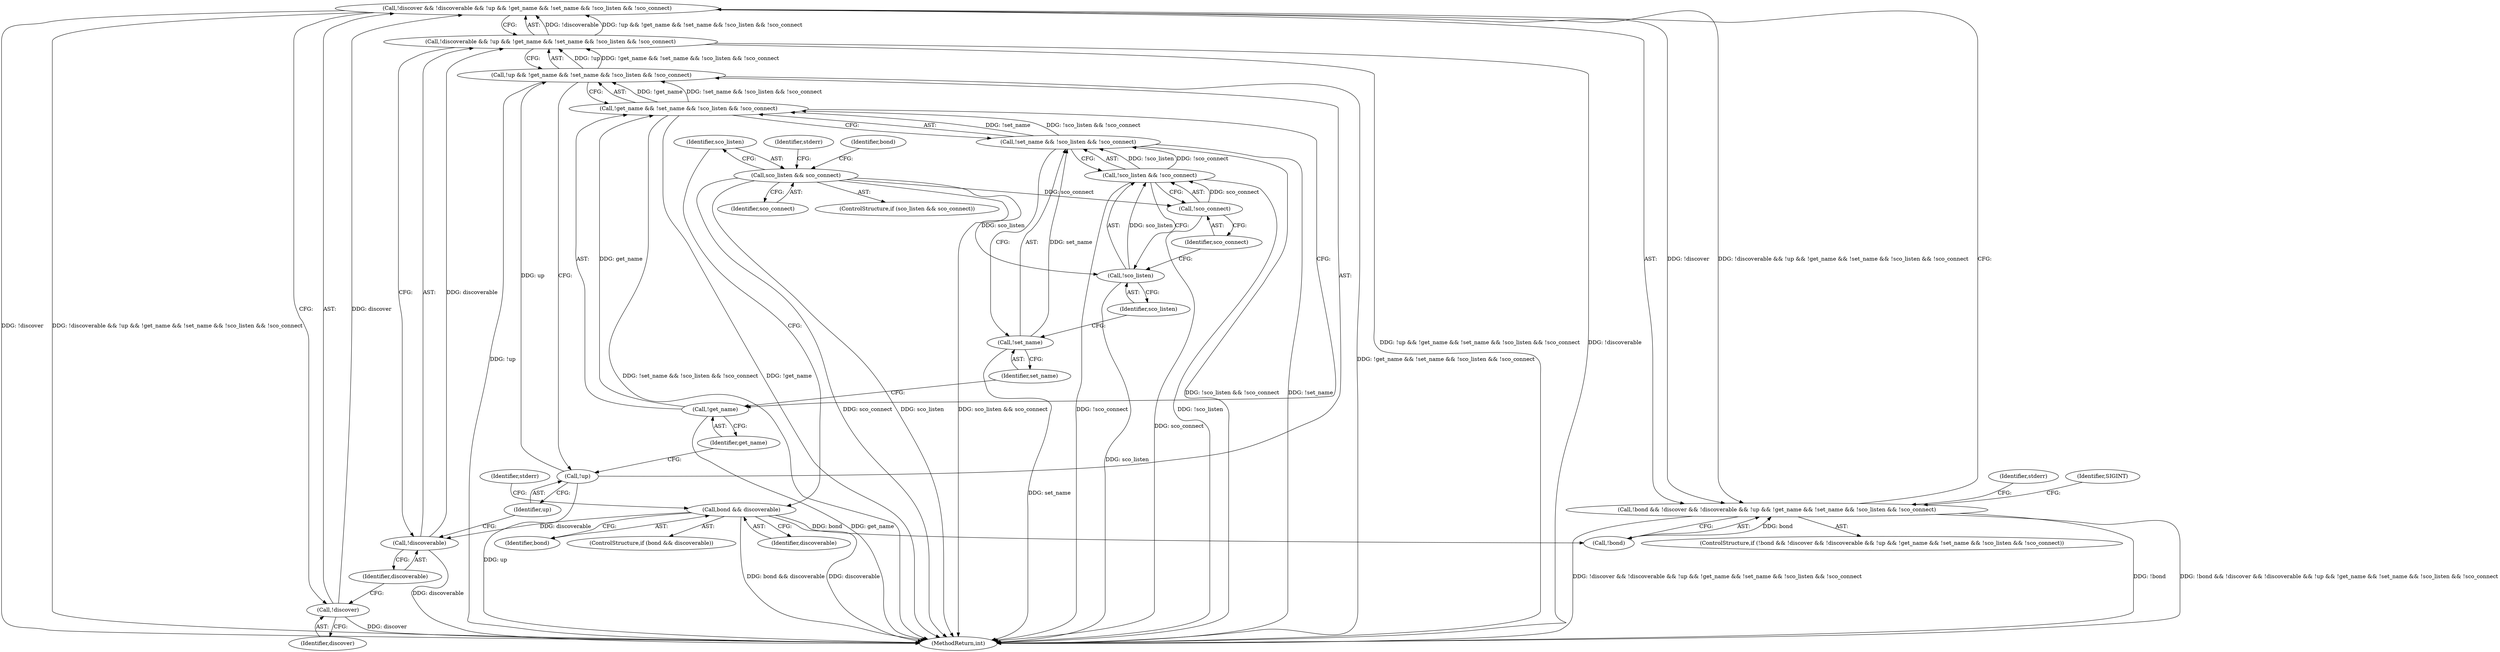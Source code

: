 digraph "0_Android_37c88107679d36c419572732b4af6e18bb2f7dce_6@API" {
"1000143" [label="(Call,!discover && !discoverable && !up && !get_name && !set_name && !sco_listen && !sco_connect)"];
"1000144" [label="(Call,!discover)"];
"1000146" [label="(Call,!discoverable && !up && !get_name && !set_name && !sco_listen && !sco_connect)"];
"1000147" [label="(Call,!discoverable)"];
"1000116" [label="(Call,bond && discoverable)"];
"1000149" [label="(Call,!up && !get_name && !set_name && !sco_listen && !sco_connect)"];
"1000150" [label="(Call,!up)"];
"1000152" [label="(Call,!get_name && !set_name && !sco_listen && !sco_connect)"];
"1000153" [label="(Call,!get_name)"];
"1000155" [label="(Call,!set_name && !sco_listen && !sco_connect)"];
"1000156" [label="(Call,!set_name)"];
"1000158" [label="(Call,!sco_listen && !sco_connect)"];
"1000159" [label="(Call,!sco_listen)"];
"1000128" [label="(Call,sco_listen && sco_connect)"];
"1000161" [label="(Call,!sco_connect)"];
"1000140" [label="(Call,!bond && !discover && !discoverable && !up && !get_name && !set_name && !sco_listen && !sco_connect)"];
"1000165" [label="(Identifier,stderr)"];
"1000140" [label="(Call,!bond && !discover && !discoverable && !up && !get_name && !set_name && !sco_listen && !sco_connect)"];
"1000146" [label="(Call,!discoverable && !up && !get_name && !set_name && !sco_listen && !sco_connect)"];
"1000139" [label="(ControlStructure,if (!bond && !discover && !discoverable && !up && !get_name && !set_name && !sco_listen && !sco_connect))"];
"1000116" [label="(Call,bond && discoverable)"];
"1000174" [label="(Identifier,SIGINT)"];
"1000152" [label="(Call,!get_name && !set_name && !sco_listen && !sco_connect)"];
"1000144" [label="(Call,!discover)"];
"1000148" [label="(Identifier,discoverable)"];
"1000118" [label="(Identifier,discoverable)"];
"1000160" [label="(Identifier,sco_listen)"];
"1000147" [label="(Call,!discoverable)"];
"1000128" [label="(Call,sco_listen && sco_connect)"];
"1000158" [label="(Call,!sco_listen && !sco_connect)"];
"1000133" [label="(Identifier,stderr)"];
"1000154" [label="(Identifier,get_name)"];
"1000151" [label="(Identifier,up)"];
"1000150" [label="(Call,!up)"];
"1000115" [label="(ControlStructure,if (bond && discoverable))"];
"1000129" [label="(Identifier,sco_listen)"];
"1000149" [label="(Call,!up && !get_name && !set_name && !sco_listen && !sco_connect)"];
"1000153" [label="(Call,!get_name)"];
"1000121" [label="(Identifier,stderr)"];
"1000143" [label="(Call,!discover && !discoverable && !up && !get_name && !set_name && !sco_listen && !sco_connect)"];
"1000162" [label="(Identifier,sco_connect)"];
"1000142" [label="(Identifier,bond)"];
"1000155" [label="(Call,!set_name && !sco_listen && !sco_connect)"];
"1000130" [label="(Identifier,sco_connect)"];
"1000157" [label="(Identifier,set_name)"];
"1000161" [label="(Call,!sco_connect)"];
"1000156" [label="(Call,!set_name)"];
"1000578" [label="(MethodReturn,int)"];
"1000127" [label="(ControlStructure,if (sco_listen && sco_connect))"];
"1000141" [label="(Call,!bond)"];
"1000117" [label="(Identifier,bond)"];
"1000159" [label="(Call,!sco_listen)"];
"1000145" [label="(Identifier,discover)"];
"1000143" -> "1000140"  [label="AST: "];
"1000143" -> "1000144"  [label="CFG: "];
"1000143" -> "1000146"  [label="CFG: "];
"1000144" -> "1000143"  [label="AST: "];
"1000146" -> "1000143"  [label="AST: "];
"1000140" -> "1000143"  [label="CFG: "];
"1000143" -> "1000578"  [label="DDG: !discover"];
"1000143" -> "1000578"  [label="DDG: !discoverable && !up && !get_name && !set_name && !sco_listen && !sco_connect"];
"1000143" -> "1000140"  [label="DDG: !discover"];
"1000143" -> "1000140"  [label="DDG: !discoverable && !up && !get_name && !set_name && !sco_listen && !sco_connect"];
"1000144" -> "1000143"  [label="DDG: discover"];
"1000146" -> "1000143"  [label="DDG: !discoverable"];
"1000146" -> "1000143"  [label="DDG: !up && !get_name && !set_name && !sco_listen && !sco_connect"];
"1000144" -> "1000145"  [label="CFG: "];
"1000145" -> "1000144"  [label="AST: "];
"1000148" -> "1000144"  [label="CFG: "];
"1000144" -> "1000578"  [label="DDG: discover"];
"1000146" -> "1000147"  [label="CFG: "];
"1000146" -> "1000149"  [label="CFG: "];
"1000147" -> "1000146"  [label="AST: "];
"1000149" -> "1000146"  [label="AST: "];
"1000146" -> "1000578"  [label="DDG: !up && !get_name && !set_name && !sco_listen && !sco_connect"];
"1000146" -> "1000578"  [label="DDG: !discoverable"];
"1000147" -> "1000146"  [label="DDG: discoverable"];
"1000149" -> "1000146"  [label="DDG: !up"];
"1000149" -> "1000146"  [label="DDG: !get_name && !set_name && !sco_listen && !sco_connect"];
"1000147" -> "1000148"  [label="CFG: "];
"1000148" -> "1000147"  [label="AST: "];
"1000151" -> "1000147"  [label="CFG: "];
"1000147" -> "1000578"  [label="DDG: discoverable"];
"1000116" -> "1000147"  [label="DDG: discoverable"];
"1000116" -> "1000115"  [label="AST: "];
"1000116" -> "1000117"  [label="CFG: "];
"1000116" -> "1000118"  [label="CFG: "];
"1000117" -> "1000116"  [label="AST: "];
"1000118" -> "1000116"  [label="AST: "];
"1000121" -> "1000116"  [label="CFG: "];
"1000129" -> "1000116"  [label="CFG: "];
"1000116" -> "1000578"  [label="DDG: discoverable"];
"1000116" -> "1000578"  [label="DDG: bond && discoverable"];
"1000116" -> "1000141"  [label="DDG: bond"];
"1000149" -> "1000150"  [label="CFG: "];
"1000149" -> "1000152"  [label="CFG: "];
"1000150" -> "1000149"  [label="AST: "];
"1000152" -> "1000149"  [label="AST: "];
"1000149" -> "1000578"  [label="DDG: !get_name && !set_name && !sco_listen && !sco_connect"];
"1000149" -> "1000578"  [label="DDG: !up"];
"1000150" -> "1000149"  [label="DDG: up"];
"1000152" -> "1000149"  [label="DDG: !get_name"];
"1000152" -> "1000149"  [label="DDG: !set_name && !sco_listen && !sco_connect"];
"1000150" -> "1000151"  [label="CFG: "];
"1000151" -> "1000150"  [label="AST: "];
"1000154" -> "1000150"  [label="CFG: "];
"1000150" -> "1000578"  [label="DDG: up"];
"1000152" -> "1000153"  [label="CFG: "];
"1000152" -> "1000155"  [label="CFG: "];
"1000153" -> "1000152"  [label="AST: "];
"1000155" -> "1000152"  [label="AST: "];
"1000152" -> "1000578"  [label="DDG: !set_name && !sco_listen && !sco_connect"];
"1000152" -> "1000578"  [label="DDG: !get_name"];
"1000153" -> "1000152"  [label="DDG: get_name"];
"1000155" -> "1000152"  [label="DDG: !set_name"];
"1000155" -> "1000152"  [label="DDG: !sco_listen && !sco_connect"];
"1000153" -> "1000154"  [label="CFG: "];
"1000154" -> "1000153"  [label="AST: "];
"1000157" -> "1000153"  [label="CFG: "];
"1000153" -> "1000578"  [label="DDG: get_name"];
"1000155" -> "1000156"  [label="CFG: "];
"1000155" -> "1000158"  [label="CFG: "];
"1000156" -> "1000155"  [label="AST: "];
"1000158" -> "1000155"  [label="AST: "];
"1000155" -> "1000578"  [label="DDG: !sco_listen && !sco_connect"];
"1000155" -> "1000578"  [label="DDG: !set_name"];
"1000156" -> "1000155"  [label="DDG: set_name"];
"1000158" -> "1000155"  [label="DDG: !sco_listen"];
"1000158" -> "1000155"  [label="DDG: !sco_connect"];
"1000156" -> "1000157"  [label="CFG: "];
"1000157" -> "1000156"  [label="AST: "];
"1000160" -> "1000156"  [label="CFG: "];
"1000156" -> "1000578"  [label="DDG: set_name"];
"1000158" -> "1000159"  [label="CFG: "];
"1000158" -> "1000161"  [label="CFG: "];
"1000159" -> "1000158"  [label="AST: "];
"1000161" -> "1000158"  [label="AST: "];
"1000158" -> "1000578"  [label="DDG: !sco_listen"];
"1000158" -> "1000578"  [label="DDG: !sco_connect"];
"1000159" -> "1000158"  [label="DDG: sco_listen"];
"1000161" -> "1000158"  [label="DDG: sco_connect"];
"1000159" -> "1000160"  [label="CFG: "];
"1000160" -> "1000159"  [label="AST: "];
"1000162" -> "1000159"  [label="CFG: "];
"1000159" -> "1000578"  [label="DDG: sco_listen"];
"1000128" -> "1000159"  [label="DDG: sco_listen"];
"1000128" -> "1000127"  [label="AST: "];
"1000128" -> "1000129"  [label="CFG: "];
"1000128" -> "1000130"  [label="CFG: "];
"1000129" -> "1000128"  [label="AST: "];
"1000130" -> "1000128"  [label="AST: "];
"1000133" -> "1000128"  [label="CFG: "];
"1000142" -> "1000128"  [label="CFG: "];
"1000128" -> "1000578"  [label="DDG: sco_connect"];
"1000128" -> "1000578"  [label="DDG: sco_listen"];
"1000128" -> "1000578"  [label="DDG: sco_listen && sco_connect"];
"1000128" -> "1000161"  [label="DDG: sco_connect"];
"1000161" -> "1000162"  [label="CFG: "];
"1000162" -> "1000161"  [label="AST: "];
"1000161" -> "1000578"  [label="DDG: sco_connect"];
"1000140" -> "1000139"  [label="AST: "];
"1000140" -> "1000141"  [label="CFG: "];
"1000141" -> "1000140"  [label="AST: "];
"1000165" -> "1000140"  [label="CFG: "];
"1000174" -> "1000140"  [label="CFG: "];
"1000140" -> "1000578"  [label="DDG: !bond"];
"1000140" -> "1000578"  [label="DDG: !bond && !discover && !discoverable && !up && !get_name && !set_name && !sco_listen && !sco_connect"];
"1000140" -> "1000578"  [label="DDG: !discover && !discoverable && !up && !get_name && !set_name && !sco_listen && !sco_connect"];
"1000141" -> "1000140"  [label="DDG: bond"];
}

